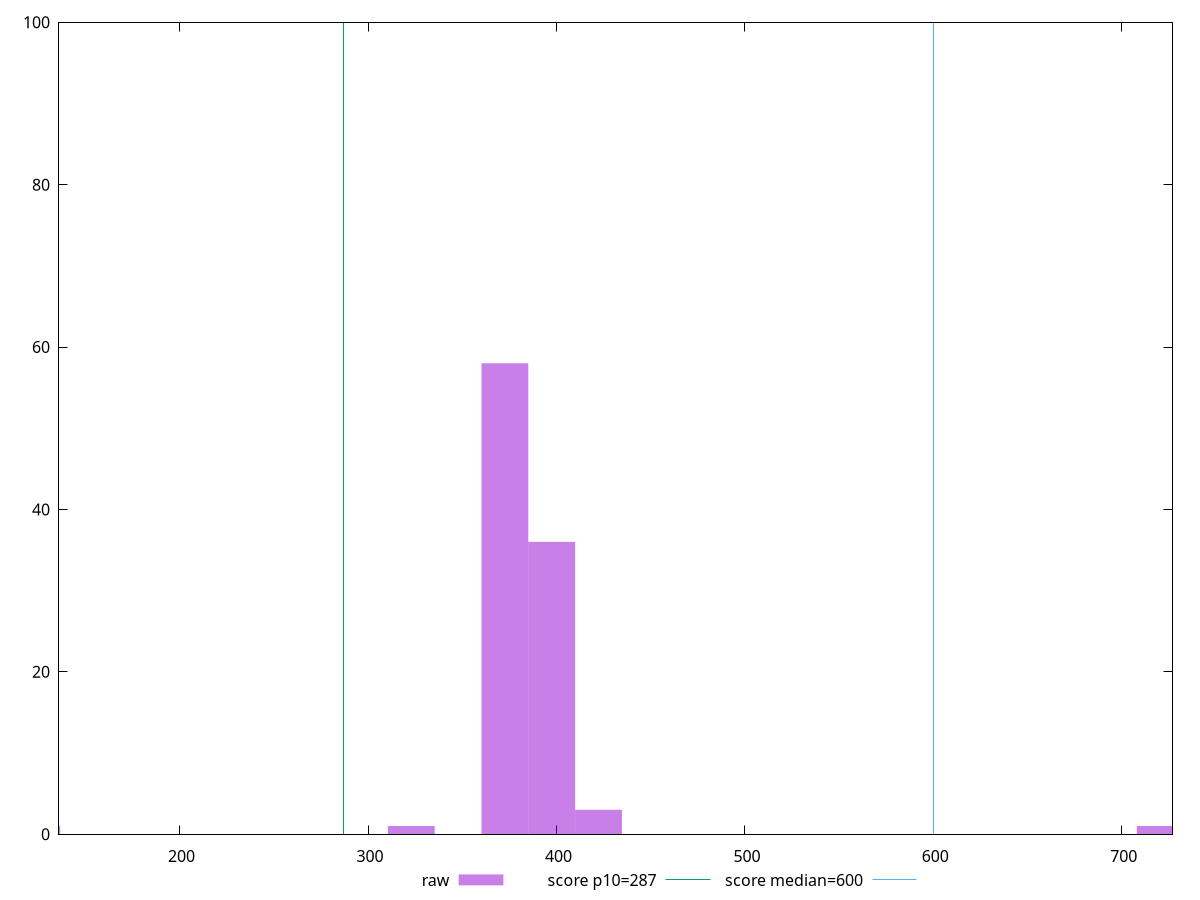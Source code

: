 reset

$raw <<EOF
720.4245512729974 1
372.6333885894814 58
397.47561449544685 36
422.3178404014123 3
124.21112952982713 1
322.94893677755056 1
EOF

set key outside below
set boxwidth 24.842225905965428
set xrange [136:726.9214999999999]
set yrange [0:100]
set trange [0:100]
set style fill transparent solid 0.5 noborder

set parametric
set terminal svg size 640, 490 enhanced background rgb 'white'
set output "reports/report_00030_2021-02-24T20-42-31.540Z/total-blocking-time/samples/astro/raw/histogram.svg"

plot $raw title "raw" with boxes, \
     287,t title "score p10=287", \
     600,t title "score median=600"

reset
